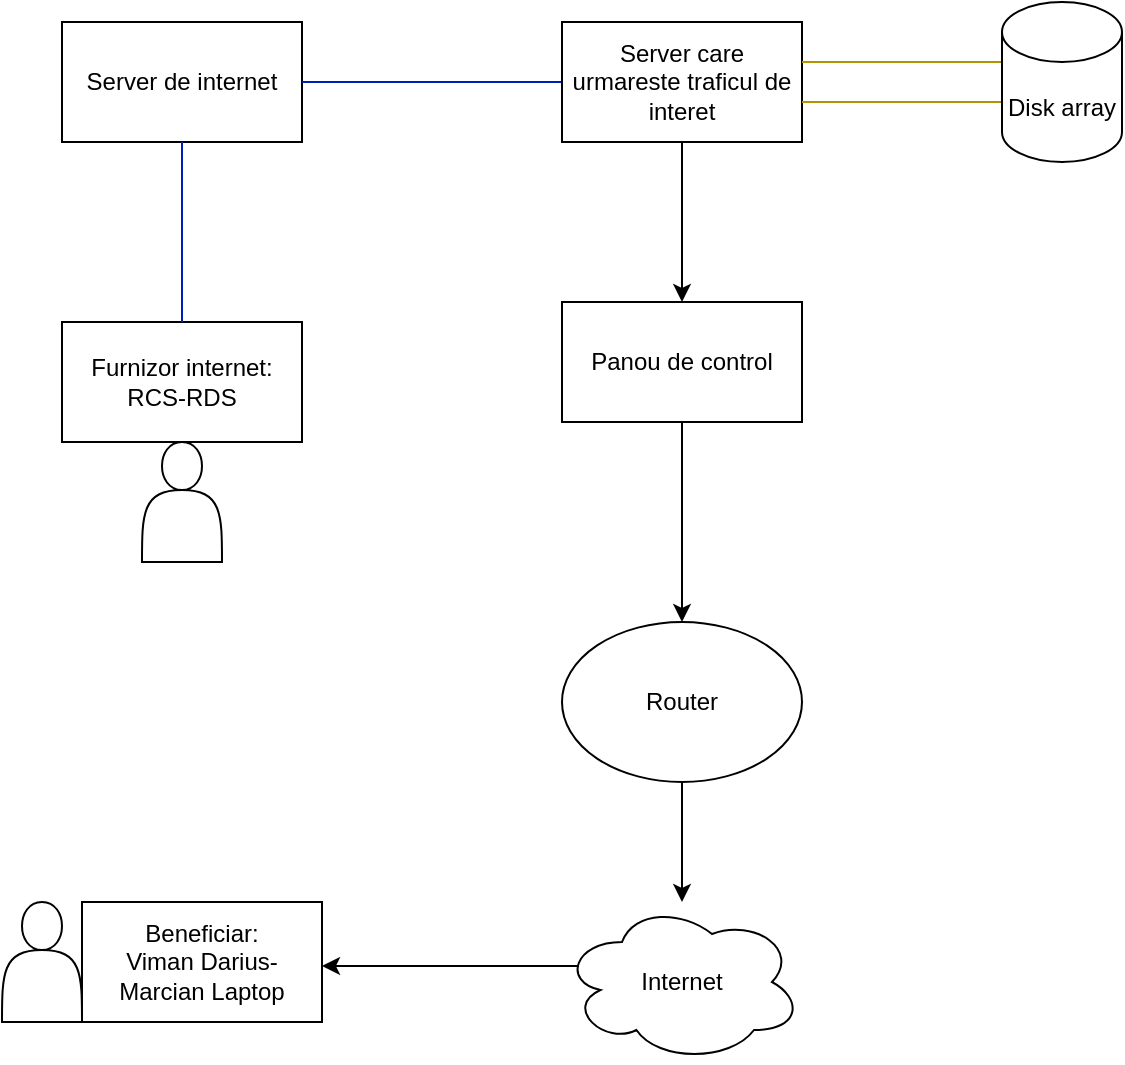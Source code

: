 <mxfile version="13.10.4" type="device"><diagram id="Frt8VX2SH0gz6WVgzNUn" name="Page-1"><mxGraphModel dx="1038" dy="548" grid="1" gridSize="10" guides="1" tooltips="1" connect="1" arrows="1" fold="1" page="1" pageScale="1" pageWidth="850" pageHeight="1100" math="0" shadow="0"><root><mxCell id="0"/><mxCell id="1" parent="0"/><mxCell id="cYomKkjUStPMRJctYgkW-17" value="Server de internet" style="rounded=0;whiteSpace=wrap;html=1;" vertex="1" parent="1"><mxGeometry x="70" y="20" width="120" height="60" as="geometry"/></mxCell><mxCell id="cYomKkjUStPMRJctYgkW-19" value="Furnizor internet:&lt;br&gt;RCS-RDS" style="rounded=0;whiteSpace=wrap;html=1;" vertex="1" parent="1"><mxGeometry x="70" y="170" width="120" height="60" as="geometry"/></mxCell><mxCell id="cYomKkjUStPMRJctYgkW-21" value="" style="endArrow=none;html=1;exitX=0.5;exitY=0;exitDx=0;exitDy=0;fillColor=#0050ef;strokeColor=#001DBC;" edge="1" parent="1" source="cYomKkjUStPMRJctYgkW-19" target="cYomKkjUStPMRJctYgkW-17"><mxGeometry width="50" height="50" relative="1" as="geometry"><mxPoint x="100" y="150" as="sourcePoint"/><mxPoint x="150" y="100" as="targetPoint"/></mxGeometry></mxCell><mxCell id="cYomKkjUStPMRJctYgkW-22" value="" style="shape=actor;whiteSpace=wrap;html=1;" vertex="1" parent="1"><mxGeometry x="110" y="230" width="40" height="60" as="geometry"/></mxCell><mxCell id="cYomKkjUStPMRJctYgkW-23" value="" style="endArrow=none;html=1;exitX=1;exitY=0.5;exitDx=0;exitDy=0;fillColor=#0050ef;strokeColor=#001DBC;" edge="1" parent="1" source="cYomKkjUStPMRJctYgkW-17"><mxGeometry width="50" height="50" relative="1" as="geometry"><mxPoint x="400" y="290" as="sourcePoint"/><mxPoint x="320" y="50" as="targetPoint"/></mxGeometry></mxCell><mxCell id="cYomKkjUStPMRJctYgkW-29" style="edgeStyle=orthogonalEdgeStyle;rounded=0;orthogonalLoop=1;jettySize=auto;html=1;exitX=0.5;exitY=1;exitDx=0;exitDy=0;" edge="1" parent="1" source="cYomKkjUStPMRJctYgkW-24"><mxGeometry relative="1" as="geometry"><mxPoint x="380" y="160" as="targetPoint"/></mxGeometry></mxCell><mxCell id="cYomKkjUStPMRJctYgkW-24" value="Server care urmareste traficul de interet" style="rounded=0;whiteSpace=wrap;html=1;" vertex="1" parent="1"><mxGeometry x="320" y="20" width="120" height="60" as="geometry"/></mxCell><mxCell id="cYomKkjUStPMRJctYgkW-25" value="" style="endArrow=none;html=1;fillColor=#e3c800;strokeColor=#B09500;" edge="1" parent="1"><mxGeometry width="50" height="50" relative="1" as="geometry"><mxPoint x="440" y="60" as="sourcePoint"/><mxPoint x="540" y="60" as="targetPoint"/></mxGeometry></mxCell><mxCell id="cYomKkjUStPMRJctYgkW-26" value="" style="endArrow=none;html=1;fillColor=#e3c800;strokeColor=#B09500;" edge="1" parent="1"><mxGeometry width="50" height="50" relative="1" as="geometry"><mxPoint x="440" y="40" as="sourcePoint"/><mxPoint x="540" y="40" as="targetPoint"/></mxGeometry></mxCell><mxCell id="cYomKkjUStPMRJctYgkW-28" value="Disk array" style="shape=cylinder3;whiteSpace=wrap;html=1;boundedLbl=1;backgroundOutline=1;size=15;fillColor=none;" vertex="1" parent="1"><mxGeometry x="540" y="10" width="60" height="80" as="geometry"/></mxCell><mxCell id="cYomKkjUStPMRJctYgkW-31" style="edgeStyle=orthogonalEdgeStyle;rounded=0;orthogonalLoop=1;jettySize=auto;html=1;exitX=0.5;exitY=1;exitDx=0;exitDy=0;" edge="1" parent="1" source="cYomKkjUStPMRJctYgkW-30"><mxGeometry relative="1" as="geometry"><mxPoint x="380" y="320" as="targetPoint"/></mxGeometry></mxCell><mxCell id="cYomKkjUStPMRJctYgkW-30" value="Panou de control" style="rounded=0;whiteSpace=wrap;html=1;fillColor=none;" vertex="1" parent="1"><mxGeometry x="320" y="160" width="120" height="60" as="geometry"/></mxCell><mxCell id="cYomKkjUStPMRJctYgkW-34" style="edgeStyle=orthogonalEdgeStyle;rounded=0;orthogonalLoop=1;jettySize=auto;html=1;exitX=0.5;exitY=1;exitDx=0;exitDy=0;" edge="1" parent="1" source="cYomKkjUStPMRJctYgkW-32" target="cYomKkjUStPMRJctYgkW-33"><mxGeometry relative="1" as="geometry"/></mxCell><mxCell id="cYomKkjUStPMRJctYgkW-32" value="Router" style="ellipse;whiteSpace=wrap;html=1;fillColor=none;" vertex="1" parent="1"><mxGeometry x="320" y="320" width="120" height="80" as="geometry"/></mxCell><mxCell id="cYomKkjUStPMRJctYgkW-35" style="edgeStyle=orthogonalEdgeStyle;rounded=0;orthogonalLoop=1;jettySize=auto;html=1;exitX=0.07;exitY=0.4;exitDx=0;exitDy=0;exitPerimeter=0;" edge="1" parent="1" source="cYomKkjUStPMRJctYgkW-33"><mxGeometry relative="1" as="geometry"><mxPoint x="200" y="492" as="targetPoint"/></mxGeometry></mxCell><mxCell id="cYomKkjUStPMRJctYgkW-33" value="Internet" style="ellipse;shape=cloud;whiteSpace=wrap;html=1;fillColor=none;" vertex="1" parent="1"><mxGeometry x="320" y="460" width="120" height="80" as="geometry"/></mxCell><mxCell id="cYomKkjUStPMRJctYgkW-36" value="Beneficiar:&lt;br&gt;Viman Darius-Marcian Laptop" style="rounded=0;whiteSpace=wrap;html=1;fillColor=none;" vertex="1" parent="1"><mxGeometry x="80" y="460" width="120" height="60" as="geometry"/></mxCell><mxCell id="cYomKkjUStPMRJctYgkW-37" value="" style="shape=actor;whiteSpace=wrap;html=1;fillColor=none;" vertex="1" parent="1"><mxGeometry x="40" y="460" width="40" height="60" as="geometry"/></mxCell></root></mxGraphModel></diagram></mxfile>